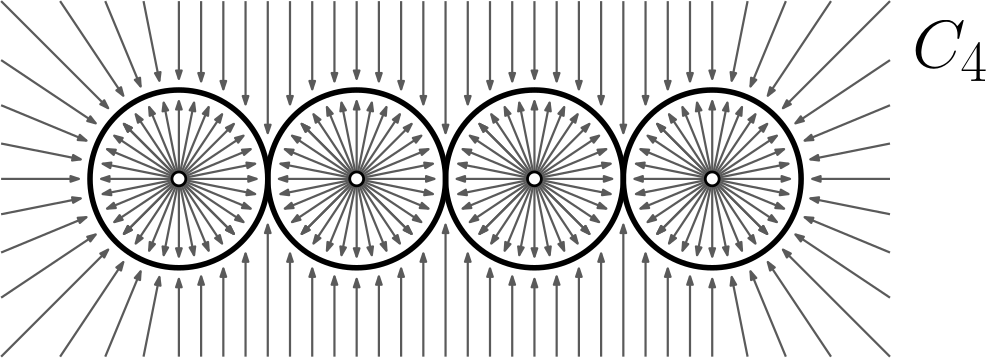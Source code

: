 <?xml version="1.0"?>
<!DOCTYPE ipe SYSTEM "ipe.dtd">
<ipe version="70107" creator="Ipe 7.1.8">
<info created="D:20130414171122" modified="D:20160228123730"/>
<ipestyle name="basic">
<symbol name="arrow/arc(spx)">
<path stroke="sym-stroke" fill="sym-stroke" pen="sym-pen">
0 0 m
-1 0.333 l
-1 -0.333 l
h
</path>
</symbol>
<symbol name="arrow/farc(spx)">
<path stroke="sym-stroke" fill="white" pen="sym-pen">
0 0 m
-1 0.333 l
-1 -0.333 l
h
</path>
</symbol>
<symbol name="mark/circle(sx)" transformations="translations">
<path fill="sym-stroke">
0.6 0 0 0.6 0 0 e
0.4 0 0 0.4 0 0 e
</path>
</symbol>
<symbol name="mark/disk(sx)" transformations="translations">
<path fill="sym-stroke">
0.6 0 0 0.6 0 0 e
</path>
</symbol>
<symbol name="mark/fdisk(sfx)" transformations="translations">
<group>
<path fill="sym-fill">
0.5 0 0 0.5 0 0 e
</path>
<path fill="sym-stroke" fillrule="eofill">
0.6 0 0 0.6 0 0 e
0.4 0 0 0.4 0 0 e
</path>
</group>
</symbol>
<symbol name="mark/box(sx)" transformations="translations">
<path fill="sym-stroke" fillrule="eofill">
-0.6 -0.6 m
0.6 -0.6 l
0.6 0.6 l
-0.6 0.6 l
h
-0.4 -0.4 m
0.4 -0.4 l
0.4 0.4 l
-0.4 0.4 l
h
</path>
</symbol>
<symbol name="mark/square(sx)" transformations="translations">
<path fill="sym-stroke">
-0.6 -0.6 m
0.6 -0.6 l
0.6 0.6 l
-0.6 0.6 l
h
</path>
</symbol>
<symbol name="mark/fsquare(sfx)" transformations="translations">
<group>
<path fill="sym-fill">
-0.5 -0.5 m
0.5 -0.5 l
0.5 0.5 l
-0.5 0.5 l
h
</path>
<path fill="sym-stroke" fillrule="eofill">
-0.6 -0.6 m
0.6 -0.6 l
0.6 0.6 l
-0.6 0.6 l
h
-0.4 -0.4 m
0.4 -0.4 l
0.4 0.4 l
-0.4 0.4 l
h
</path>
</group>
</symbol>
<symbol name="mark/cross(sx)" transformations="translations">
<group>
<path fill="sym-stroke">
-0.43 -0.57 m
0.57 0.43 l
0.43 0.57 l
-0.57 -0.43 l
h
</path>
<path fill="sym-stroke">
-0.43 0.57 m
0.57 -0.43 l
0.43 -0.57 l
-0.57 0.43 l
h
</path>
</group>
</symbol>
<symbol name="arrow/fnormal(spx)">
<path stroke="sym-stroke" fill="white" pen="sym-pen">
0 0 m
-1 0.333 l
-1 -0.333 l
h
</path>
</symbol>
<symbol name="arrow/pointed(spx)">
<path stroke="sym-stroke" fill="sym-stroke" pen="sym-pen">
0 0 m
-1 0.333 l
-0.8 0 l
-1 -0.333 l
h
</path>
</symbol>
<symbol name="arrow/fpointed(spx)">
<path stroke="sym-stroke" fill="white" pen="sym-pen">
0 0 m
-1 0.333 l
-0.8 0 l
-1 -0.333 l
h
</path>
</symbol>
<symbol name="arrow/linear(spx)">
<path stroke="sym-stroke" pen="sym-pen">
-1 0.333 m
0 0 l
-1 -0.333 l
</path>
</symbol>
<symbol name="arrow/fdouble(spx)">
<path stroke="sym-stroke" fill="white" pen="sym-pen">
0 0 m
-1 0.333 l
-1 -0.333 l
h
-1 0 m
-2 0.333 l
-2 -0.333 l
h
</path>
</symbol>
<symbol name="arrow/double(spx)">
<path stroke="sym-stroke" fill="sym-stroke" pen="sym-pen">
0 0 m
-1 0.333 l
-1 -0.333 l
h
-1 0 m
-2 0.333 l
-2 -0.333 l
h
</path>
</symbol>
<pen name="heavier" value="0.8"/>
<pen name="fat" value="1.2"/>
<pen name="ultrafat" value="2"/>
<symbolsize name="large" value="5"/>
<symbolsize name="small" value="2"/>
<symbolsize name="tiny" value="1.1"/>
<arrowsize name="large" value="10"/>
<arrowsize name="small" value="5"/>
<arrowsize name="tiny" value="3"/>
<color name="red" value="1 0 0"/>
<color name="green" value="0 1 0"/>
<color name="blue" value="0 0 1"/>
<color name="yellow" value="1 1 0"/>
<color name="orange" value="1 0.647 0"/>
<color name="gold" value="1 0.843 0"/>
<color name="purple" value="0.627 0.125 0.941"/>
<color name="gray" value="0.745"/>
<color name="brown" value="0.647 0.165 0.165"/>
<color name="navy" value="0 0 0.502"/>
<color name="pink" value="1 0.753 0.796"/>
<color name="seagreen" value="0.18 0.545 0.341"/>
<color name="turquoise" value="0.251 0.878 0.816"/>
<color name="violet" value="0.933 0.51 0.933"/>
<color name="darkblue" value="0 0 0.545"/>
<color name="darkcyan" value="0 0.545 0.545"/>
<color name="darkgray" value="0.663"/>
<color name="darkgreen" value="0 0.392 0"/>
<color name="darkmagenta" value="0.545 0 0.545"/>
<color name="darkorange" value="1 0.549 0"/>
<color name="darkred" value="0.545 0 0"/>
<color name="lightblue" value="0.678 0.847 0.902"/>
<color name="lightcyan" value="0.878 1 1"/>
<color name="lightgray" value="0.827"/>
<color name="lightgreen" value="0.565 0.933 0.565"/>
<color name="lightyellow" value="1 1 0.878"/>
<dashstyle name="dashed" value="[4] 0"/>
<dashstyle name="dotted" value="[1 3] 0"/>
<dashstyle name="dash dotted" value="[4 2 1 2] 0"/>
<dashstyle name="dash dot dotted" value="[4 2 1 2 1 2] 0"/>
<textsize name="large" value="\large"/>
<textsize name="small" value="\small"/>
<textsize name="tiny" value="\tiny"/>
<textsize name="Large" value="\Large"/>
<textsize name="LARGE" value="\LARGE"/>
<textsize name="huge" value="\huge"/>
<textsize name="Huge" value="\Huge"/>
<textsize name="footnote" value="\footnotesize"/>
<textstyle name="center" begin="\begin{center}" end="\end{center}"/>
<textstyle name="itemize" begin="\begin{itemize}" end="\end{itemize}"/>
<textstyle name="item" begin="\begin{itemize}\item{}" end="\end{itemize}"/>
<gridsize name="4 pts" value="4"/>
<gridsize name="8 pts (~3 mm)" value="8"/>
<gridsize name="16 pts (~6 mm)" value="16"/>
<gridsize name="32 pts (~12 mm)" value="32"/>
<gridsize name="10 pts (~3.5 mm)" value="10"/>
<gridsize name="20 pts (~7 mm)" value="20"/>
<gridsize name="14 pts (~5 mm)" value="14"/>
<gridsize name="28 pts (~10 mm)" value="28"/>
<gridsize name="56 pts (~20 mm)" value="56"/>
<anglesize name="90 deg" value="90"/>
<anglesize name="60 deg" value="60"/>
<anglesize name="45 deg" value="45"/>
<anglesize name="30 deg" value="30"/>
<anglesize name="22.5 deg" value="22.5"/>
<tiling name="falling" angle="-60" step="4" width="1"/>
<tiling name="rising" angle="30" step="4" width="1"/>
</ipestyle>
<ipestyle name="prueba">
<symbol name="arrow/arc(spx)">
<path stroke="sym-stroke" fill="sym-stroke" pen="sym-pen">
0 0 m
-1 0.333 l
-1 -0.333 l
h
</path>
</symbol>
<symbol name="arrow/farc(spx)">
<path stroke="sym-stroke" fill="white" pen="sym-pen">
0 0 m
-1 0.333 l
-1 -0.333 l
h
</path>
</symbol>
<symbol name="mark/circle(sx)" transformations="translations">
<path fill="sym-stroke">
0.6 0 0 0.6 0 0 e
0.4 0 0 0.4 0 0 e
</path>
</symbol>
<symbol name="mark/disk(sx)" transformations="translations">
<path fill="sym-stroke">
0.6 0 0 0.6 0 0 e
</path>
</symbol>
<symbol name="mark/fdisk(sfx)" transformations="translations">
<group>
<path fill="sym-fill">
0.5 0 0 0.5 0 0 e
</path>
<path fill="sym-stroke" fillrule="eofill">
0.6 0 0 0.6 0 0 e
0.4 0 0 0.4 0 0 e
</path>
</group>
</symbol>
<symbol name="mark/box(sx)" transformations="translations">
<path fill="sym-stroke" fillrule="eofill">
-0.6 -0.6 m
0.6 -0.6 l
0.6 0.6 l
-0.6 0.6 l
h
-0.4 -0.4 m
0.4 -0.4 l
0.4 0.4 l
-0.4 0.4 l
h
</path>
</symbol>
<symbol name="mark/square(sx)" transformations="translations">
<path fill="sym-stroke">
-0.6 -0.6 m
0.6 -0.6 l
0.6 0.6 l
-0.6 0.6 l
h
</path>
</symbol>
<symbol name="mark/fsquare(sfx)" transformations="translations">
<group>
<path fill="sym-fill">
-0.5 -0.5 m
0.5 -0.5 l
0.5 0.5 l
-0.5 0.5 l
h
</path>
<path fill="sym-stroke" fillrule="eofill">
-0.6 -0.6 m
0.6 -0.6 l
0.6 0.6 l
-0.6 0.6 l
h
-0.4 -0.4 m
0.4 -0.4 l
0.4 0.4 l
-0.4 0.4 l
h
</path>
</group>
</symbol>
<symbol name="mark/cross(sx)" transformations="translations">
<group>
<path fill="sym-stroke">
-0.43 -0.57 m
0.57 0.43 l
0.43 0.57 l
-0.57 -0.43 l
h
</path>
<path fill="sym-stroke">
-0.43 0.57 m
0.57 -0.43 l
0.43 -0.57 l
-0.57 0.43 l
h
</path>
</group>
</symbol>
<symbol name="arrow/fnormal(spx)">
<path stroke="sym-stroke" fill="white" pen="sym-pen">
0 0 m
-1 0.333 l
-1 -0.333 l
h
</path>
</symbol>
<symbol name="arrow/pointed(spx)">
<path stroke="sym-stroke" fill="sym-stroke" pen="sym-pen">
0 0 m
-1 0.333 l
-0.8 0 l
-1 -0.333 l
h
</path>
</symbol>
<symbol name="arrow/fpointed(spx)">
<path stroke="sym-stroke" fill="white" pen="sym-pen">
0 0 m
-1 0.333 l
-0.8 0 l
-1 -0.333 l
h
</path>
</symbol>
<symbol name="arrow/linear(spx)">
<path stroke="sym-stroke" pen="sym-pen">
-1 0.333 m
0 0 l
-1 -0.333 l
</path>
</symbol>
<symbol name="arrow/fdouble(spx)">
<path stroke="sym-stroke" fill="white" pen="sym-pen">
0 0 m
-1 0.333 l
-1 -0.333 l
h
-1 0 m
-2 0.333 l
-2 -0.333 l
h
</path>
</symbol>
<symbol name="arrow/double(spx)">
<path stroke="sym-stroke" fill="sym-stroke" pen="sym-pen">
0 0 m
-1 0.333 l
-1 -0.333 l
h
-1 0 m
-2 0.333 l
-2 -0.333 l
h
</path>
</symbol>
<pen name="heavier" value="0.8"/>
<pen name="fat" value="1.2"/>
<pen name="ultrafat" value="2"/>
<symbolsize name="large" value="5"/>
<symbolsize name="small" value="2"/>
<symbolsize name="tiny" value="1.1"/>
<arrowsize name="large" value="10"/>
<arrowsize name="small" value="5"/>
<arrowsize name="tiny" value="3"/>
<color name="red" value="1 0 0"/>
<color name="green" value="0 1 0"/>
<color name="blue" value="0 0 1"/>
<color name="yellow" value="1 1 0"/>
<color name="orange" value="1 0.647 0"/>
<color name="gold" value="1 0.843 0"/>
<color name="purple" value="0.627 0.125 0.941"/>
<color name="gray" value="0.745"/>
<color name="brown" value="0.647 0.165 0.165"/>
<color name="navy" value="0 0 0.502"/>
<color name="pink" value="1 0.753 0.796"/>
<color name="seagreen" value="0.18 0.545 0.341"/>
<color name="turquoise" value="0.251 0.878 0.816"/>
<color name="violet" value="0.933 0.51 0.933"/>
<color name="darkblue" value="0 0 0.545"/>
<color name="darkcyan" value="0 0.545 0.545"/>
<color name="darkgray" value="0.663"/>
<color name="darkgreen" value="0 0.392 0"/>
<color name="darkmagenta" value="0.545 0 0.545"/>
<color name="darkorange" value="1 0.549 0"/>
<color name="darkred" value="0.545 0 0"/>
<color name="lightblue" value="0.678 0.847 0.902"/>
<color name="lightcyan" value="0.878 1 1"/>
<color name="lightgray" value="0.827"/>
<color name="lightgreen" value="0.565 0.933 0.565"/>
<color name="lightyellow" value="1 1 0.878"/>
<color name="gray7" value="0.87"/>
<color name="azul" value="0.237 0.659 0.659"/>
<color name="amarillo" value="0.957 0.969 0.714"/>
<dashstyle name="dashed" value="[4] 0"/>
<dashstyle name="dotted" value="[1 3] 0"/>
<dashstyle name="dash dotted" value="[4 2 1 2] 0"/>
<dashstyle name="dash dot dotted" value="[4 2 1 2 1 2] 0"/>
<dashstyle name="medium dashed" value="[8] 0"/>
<dashstyle name="large dashed" value="[12] 0"/>
<dashstyle name="large dotted" value="[2 4] 0"/>
<dashstyle name="Large dashed" value="[16] 0"/>
<textsize name="large" value="\large"/>
<textsize name="small" value="\small"/>
<textsize name="tiny" value="\tiny"/>
<textsize name="Large" value="\Large"/>
<textsize name="LARGE" value="\LARGE"/>
<textsize name="huge" value="\huge"/>
<textsize name="Huge" value="\Huge"/>
<textsize name="footnote" value="\footnotesize"/>
<textstyle name="center" begin="\begin{center}" end="\end{center}"/>
<textstyle name="itemize" begin="\begin{itemize}" end="\end{itemize}"/>
<textstyle name="item" begin="\begin{itemize}\item{}" end="\end{itemize}"/>
<gridsize name="4 pts" value="4"/>
<gridsize name="8 pts (~3 mm)" value="8"/>
<gridsize name="16 pts (~6 mm)" value="16"/>
<gridsize name="32 pts (~12 mm)" value="32"/>
<gridsize name="10 pts (~3.5 mm)" value="10"/>
<gridsize name="20 pts (~7 mm)" value="20"/>
<gridsize name="14 pts (~5 mm)" value="14"/>
<gridsize name="28 pts (~10 mm)" value="28"/>
<gridsize name="56 pts (~20 mm)" value="56"/>
<anglesize name="90 deg" value="90"/>
<anglesize name="60 deg" value="60"/>
<anglesize name="45 deg" value="45"/>
<anglesize name="30 deg" value="30"/>
<anglesize name="22.5 deg" value="22.5"/>
<opacity name="10%" value="0.1"/>
<opacity name="20%" value="0.2"/>
<opacity name="30%" value="0.3"/>
<opacity name="40%" value="0.4"/>
<opacity name="50%" value="0.5"/>
<opacity name="60%" value="0.6"/>
<opacity name="70%" value="0.7"/>
<opacity name="80%" value="0.8"/>
<opacity name="90%" value="0.9"/>
<tiling name="falling" angle="-60" step="4" width="1"/>
<tiling name="rising" angle="30" step="4" width="1"/>
</ipestyle>
<page>
<layer name="alpha"/>
<view layers="alpha" active="alpha"/>
<path layer="alpha" stroke="black" pen="ultrafat">
32 0 0 32 96 448 e
</path>
<path stroke="black" pen="ultrafat">
32 0 0 32 160 448 e
</path>
<path stroke="black" pen="ultrafat">
32 0 0 32 224 448 e
</path>
<path stroke="black" pen="ultrafat">
32 0 0 32 288 448 e
</path>
<path matrix="1 0 0 1 192 0" stroke="0.353" pen="heavier" arrow="normal/tiny">
96 448 m
96 476 l
</path>
<path stroke="0.353" pen="heavier" arrow="normal/tiny">
288 448 m
307.799 467.799 l
</path>
<path matrix="1 0 0 1 192 0" stroke="0.353" pen="heavier" arrow="normal/tiny">
96 448 m
124 448 l
</path>
<path stroke="0.353" pen="heavier" arrow="normal/tiny">
288 448 m
307.799 428.201 l
</path>
<path matrix="1 0 0 1 192 0" stroke="0.353" pen="heavier" arrow="normal/tiny">
96 448 m
96 420 l
</path>
<path stroke="0.353" pen="heavier" arrow="normal/tiny">
288 448 m
268.201 428.201 l
</path>
<path matrix="1 0 0 1 192 0" stroke="0.353" pen="heavier" arrow="normal/tiny">
96 448 m
68 448 l
</path>
<path stroke="0.353" pen="heavier" arrow="normal/tiny">
288 448 m
268.201 467.799 l
</path>
<path stroke="0.353" pen="heavier" arrow="normal/tiny">
256 512 m
256 464.492 l
</path>
<path stroke="0.353" pen="heavier" arrow="normal/tiny">
288 512 m
288 484 l
</path>
<path stroke="0.353" pen="heavier" arrow="normal/tiny">
352 448 m
324 448 l
</path>
<path stroke="0.353" pen="heavier" arrow="normal/tiny">
32 448 m
60 448 l
</path>
<path stroke="0.353" pen="heavier" arrow="normal/tiny">
352 512 m
313.456 473.456 l
</path>
<path stroke="0.353" pen="heavier" arrow="normal/tiny">
264 512 m
264 474.833 l
</path>
<path stroke="0.353" pen="heavier" arrow="normal/tiny">
272 512 m
272 480.249 l
</path>
<path stroke="0.353" pen="heavier" arrow="normal/tiny">
280 512 m
280 483.1 l
</path>
<path matrix="1 0 0 1 -64 0" stroke="0.353" pen="heavier" arrow="normal/tiny">
256 512 m
256 464.492 l
</path>
<path matrix="1 0 0 1 -64 0" stroke="0.353" pen="heavier" arrow="normal/tiny">
288 512 m
288 484 l
</path>
<path matrix="1 0 0 1 -64 0" stroke="0.353" pen="heavier" arrow="normal/tiny">
264 512 m
264 474.833 l
</path>
<path matrix="1 0 0 1 -64 0" stroke="0.353" pen="heavier" arrow="normal/tiny">
272 512 m
272 480.249 l
</path>
<path matrix="1 0 0 1 -64 0" stroke="0.353" pen="heavier" arrow="normal/tiny">
280 512 m
280 483.1 l
</path>
<path matrix="1 0 0 1 -128 0" stroke="0.353" pen="heavier" arrow="normal/tiny">
256 512 m
256 464.492 l
</path>
<path matrix="1 0 0 1 -128 0" stroke="0.353" pen="heavier" arrow="normal/tiny">
288 512 m
288 484 l
</path>
<path matrix="1 0 0 1 -128 0" stroke="0.353" pen="heavier" arrow="normal/tiny">
264 512 m
264 474.833 l
</path>
<path matrix="1 0 0 1 -128 0" stroke="0.353" pen="heavier" arrow="normal/tiny">
272 512 m
272 480.249 l
</path>
<path matrix="1 0 0 1 -128 0" stroke="0.353" pen="heavier" arrow="normal/tiny">
280 512 m
280 483.1 l
</path>
<path matrix="-1 0 0 1 384 0" stroke="0.353" pen="heavier" arrow="normal/tiny">
288 512 m
288 484 l
</path>
<path matrix="-1 0 0 1 384 0" stroke="0.353" pen="heavier" arrow="normal/tiny">
264 512 m
264 474.833 l
</path>
<path matrix="-1 0 0 1 384 0" stroke="0.353" pen="heavier" arrow="normal/tiny">
272 512 m
272 480.249 l
</path>
<path matrix="-1 0 0 1 384 0" stroke="0.353" pen="heavier" arrow="normal/tiny">
280 512 m
280 483.1 l
</path>
<path matrix="-1 0 0 1 448 0" stroke="0.353" pen="heavier" arrow="normal/tiny">
264 512 m
264 474.833 l
</path>
<path matrix="-1 0 0 1 448 0" stroke="0.353" pen="heavier" arrow="normal/tiny">
272 512 m
272 480.249 l
</path>
<path matrix="-1 0 0 1 448 0" stroke="0.353" pen="heavier" arrow="normal/tiny">
280 512 m
280 483.1 l
</path>
<path matrix="-1 0 0 1 512 0" stroke="0.353" pen="heavier" arrow="normal/tiny">
264 512 m
264 474.833 l
</path>
<path matrix="-1 0 0 1 512 0" stroke="0.353" pen="heavier" arrow="normal/tiny">
272 512 m
272 480.249 l
</path>
<path matrix="-1 0 0 1 512 0" stroke="0.353" pen="heavier" arrow="normal/tiny">
280 512 m
280 483.1 l
</path>
<path matrix="1 0 0 -1 0 896" stroke="0.353" pen="heavier" arrow="normal/tiny">
256 512 m
256 464.492 l
</path>
<path matrix="1 0 0 -1 0 896" stroke="0.353" pen="heavier" arrow="normal/tiny">
288 512 m
288 484 l
</path>
<path matrix="1 0 0 -1 0 896" stroke="0.353" pen="heavier" arrow="normal/tiny">
264 512 m
264 474.833 l
</path>
<path matrix="1 0 0 -1 0 896" stroke="0.353" pen="heavier" arrow="normal/tiny">
272 512 m
272 480.249 l
</path>
<path matrix="1 0 0 -1 0 896" stroke="0.353" pen="heavier" arrow="normal/tiny">
280 512 m
280 483.1 l
</path>
<path matrix="1 0 0 -1 -64 896" stroke="0.353" pen="heavier" arrow="normal/tiny">
256 512 m
256 464.492 l
</path>
<path matrix="1 0 0 -1 -64 896" stroke="0.353" pen="heavier" arrow="normal/tiny">
288 512 m
288 484 l
</path>
<path matrix="1 0 0 -1 -64 896" stroke="0.353" pen="heavier" arrow="normal/tiny">
264 512 m
264 474.833 l
</path>
<path matrix="1 0 0 -1 -64 896" stroke="0.353" pen="heavier" arrow="normal/tiny">
272 512 m
272 480.249 l
</path>
<path matrix="1 0 0 -1 -64 896" stroke="0.353" pen="heavier" arrow="normal/tiny">
280 512 m
280 483.1 l
</path>
<path matrix="1 0 0 -1 -128 896" stroke="0.353" pen="heavier" arrow="normal/tiny">
256 512 m
256 464.492 l
</path>
<path matrix="1 0 0 -1 -128 896" stroke="0.353" pen="heavier" arrow="normal/tiny">
288 512 m
288 484 l
</path>
<path matrix="1 0 0 -1 -128 896" stroke="0.353" pen="heavier" arrow="normal/tiny">
264 512 m
264 474.833 l
</path>
<path matrix="1 0 0 -1 -128 896" stroke="0.353" pen="heavier" arrow="normal/tiny">
272 512 m
272 480.249 l
</path>
<path matrix="1 0 0 -1 -128 896" stroke="0.353" pen="heavier" arrow="normal/tiny">
280 512 m
280 483.1 l
</path>
<path matrix="-1 0 0 -1 384 896" stroke="0.353" pen="heavier" arrow="normal/tiny">
288 512 m
288 484 l
</path>
<path matrix="-1 0 0 -1 384 896" stroke="0.353" pen="heavier" arrow="normal/tiny">
264 512 m
264 474.833 l
</path>
<path matrix="-1 0 0 -1 384 896" stroke="0.353" pen="heavier" arrow="normal/tiny">
272 512 m
272 480.249 l
</path>
<path matrix="-1 0 0 -1 384 896" stroke="0.353" pen="heavier" arrow="normal/tiny">
280 512 m
280 483.1 l
</path>
<path matrix="-1 0 0 -1 448 896" stroke="0.353" pen="heavier" arrow="normal/tiny">
264 512 m
264 474.833 l
</path>
<path matrix="-1 0 0 -1 448 896" stroke="0.353" pen="heavier" arrow="normal/tiny">
272 512 m
272 480.249 l
</path>
<path matrix="-1 0 0 -1 448 896" stroke="0.353" pen="heavier" arrow="normal/tiny">
280 512 m
280 483.1 l
</path>
<path matrix="-1 0 0 -1 512 896" stroke="0.353" pen="heavier" arrow="normal/tiny">
264 512 m
264 474.833 l
</path>
<path matrix="-1 0 0 -1 512 896" stroke="0.353" pen="heavier" arrow="normal/tiny">
272 512 m
272 480.249 l
</path>
<path matrix="-1 0 0 -1 512 896" stroke="0.353" pen="heavier" arrow="normal/tiny">
280 512 m
280 483.1 l
</path>
<path stroke="0.353" pen="heavier" arrow="normal/tiny">
288 448 m
293.463 475.462 l
</path>
<path stroke="0.353" pen="heavier" arrow="normal/tiny">
288 448 m
298.715 473.869 l
</path>
<path stroke="0.353" pen="heavier" arrow="normal/tiny">
288 448 m
303.556 471.281 l
</path>
<path stroke="0.353" pen="heavier" arrow="normal/tiny">
288 448 m
311.281 463.556 l
</path>
<path stroke="0.353" pen="heavier" arrow="normal/tiny">
288 448 m
313.869 458.715 l
</path>
<path stroke="0.353" pen="heavier" arrow="normal/tiny">
288 448 m
315.462 453.463 l
</path>
<path stroke="0.353" pen="heavier" arrow="normal/tiny">
300.73 512 m
295.023 483.308 l
</path>
<path stroke="0.353" pen="heavier" arrow="normal/tiny">
314.51 512 m
301.777 481.26 l
</path>
<path stroke="0.353" pen="heavier" arrow="normal/tiny">
330.763 512 m
308.001 477.933 l
</path>
<path stroke="0.353" pen="heavier" arrow="normal/tiny">
352 490.763 m
317.933 468.001 l
</path>
<path stroke="0.353" pen="heavier" arrow="normal/tiny">
352 474.51 m
321.26 461.777 l
</path>
<path stroke="0.353" pen="heavier" arrow="normal/tiny">
352 460.73 m
323.308 455.023 l
</path>
<path matrix="0 -1 1 0 -160 736" stroke="0.353" pen="heavier" arrow="normal/tiny">
352 512 m
313.456 473.456 l
</path>
<path matrix="0 -1 1 0 -160 736" stroke="0.353" pen="heavier" arrow="normal/tiny">
300.73 512 m
295.023 483.308 l
</path>
<path matrix="0 -1 1 0 -160 736" stroke="0.353" pen="heavier" arrow="normal/tiny">
314.51 512 m
301.777 481.26 l
</path>
<path matrix="0 -1 1 0 -160 736" stroke="0.353" pen="heavier" arrow="normal/tiny">
330.763 512 m
308.001 477.933 l
</path>
<path matrix="0 -1 1 0 -160 736" stroke="0.353" pen="heavier" arrow="normal/tiny">
352 490.763 m
317.933 468.001 l
</path>
<path matrix="0 -1 1 0 -160 736" stroke="0.353" pen="heavier" arrow="normal/tiny">
352 474.51 m
321.26 461.777 l
</path>
<path matrix="0 -1 1 0 -160 736" stroke="0.353" pen="heavier" arrow="normal/tiny">
352 460.73 m
323.308 455.023 l
</path>
<path matrix="-1 0 0 -1 384 896" stroke="0.353" pen="heavier" arrow="normal/tiny">
352 512 m
313.456 473.456 l
</path>
<path matrix="-1 0 0 -1 384 896" stroke="0.353" pen="heavier" arrow="normal/tiny">
300.73 512 m
295.023 483.308 l
</path>
<path matrix="-1 0 0 -1 384 896" stroke="0.353" pen="heavier" arrow="normal/tiny">
314.51 512 m
301.777 481.26 l
</path>
<path matrix="-1 0 0 -1 384 896" stroke="0.353" pen="heavier" arrow="normal/tiny">
330.763 512 m
308.001 477.933 l
</path>
<path matrix="-1 0 0 -1 384 896" stroke="0.353" pen="heavier" arrow="normal/tiny">
352 490.763 m
317.933 468.001 l
</path>
<path matrix="-1 0 0 -1 384 896" stroke="0.353" pen="heavier" arrow="normal/tiny">
352 474.51 m
321.26 461.777 l
</path>
<path matrix="-1 0 0 -1 384 896" stroke="0.353" pen="heavier" arrow="normal/tiny">
352 460.73 m
323.308 455.023 l
</path>
<path matrix="0 1 -1 0 544 160" stroke="0.353" pen="heavier" arrow="normal/tiny">
352 512 m
313.456 473.456 l
</path>
<path matrix="0 1 -1 0 544 160" stroke="0.353" pen="heavier" arrow="normal/tiny">
300.73 512 m
295.023 483.308 l
</path>
<path matrix="0 1 -1 0 544 160" stroke="0.353" pen="heavier" arrow="normal/tiny">
314.51 512 m
301.777 481.26 l
</path>
<path matrix="0 1 -1 0 544 160" stroke="0.353" pen="heavier" arrow="normal/tiny">
330.763 512 m
308.001 477.933 l
</path>
<path matrix="0 1 -1 0 544 160" stroke="0.353" pen="heavier" arrow="normal/tiny">
352 490.763 m
317.933 468.001 l
</path>
<path matrix="0 1 -1 0 544 160" stroke="0.353" pen="heavier" arrow="normal/tiny">
352 474.51 m
321.26 461.777 l
</path>
<path matrix="0 1 -1 0 544 160" stroke="0.353" pen="heavier" arrow="normal/tiny">
352 460.73 m
323.308 455.023 l
</path>
<path matrix="0 1 -1 0 736 160" stroke="0.353" pen="heavier" arrow="normal/tiny">
288 448 m
307.799 467.799 l
</path>
<path matrix="0 1 -1 0 736 160" stroke="0.353" pen="heavier" arrow="normal/tiny">
288 448 m
293.463 475.462 l
</path>
<path matrix="0 1 -1 0 736 160" stroke="0.353" pen="heavier" arrow="normal/tiny">
288 448 m
298.715 473.869 l
</path>
<path matrix="0 1 -1 0 736 160" stroke="0.353" pen="heavier" arrow="normal/tiny">
288 448 m
303.556 471.281 l
</path>
<path matrix="0 1 -1 0 736 160" stroke="0.353" pen="heavier" arrow="normal/tiny">
288 448 m
311.281 463.556 l
</path>
<path matrix="0 1 -1 0 736 160" stroke="0.353" pen="heavier" arrow="normal/tiny">
288 448 m
313.869 458.715 l
</path>
<path matrix="0 1 -1 0 736 160" stroke="0.353" pen="heavier" arrow="normal/tiny">
288 448 m
315.462 453.463 l
</path>
<path matrix="-1 0 0 -1 576 896" stroke="0.353" pen="heavier" arrow="normal/tiny">
288 448 m
307.799 467.799 l
</path>
<path matrix="-1 0 0 -1 576 896" stroke="0.353" pen="heavier" arrow="normal/tiny">
288 448 m
293.463 475.462 l
</path>
<path matrix="-1 0 0 -1 576 896" stroke="0.353" pen="heavier" arrow="normal/tiny">
288 448 m
298.715 473.869 l
</path>
<path matrix="-1 0 0 -1 576 896" stroke="0.353" pen="heavier" arrow="normal/tiny">
288 448 m
303.556 471.281 l
</path>
<path matrix="-1 0 0 -1 576 896" stroke="0.353" pen="heavier" arrow="normal/tiny">
288 448 m
311.281 463.556 l
</path>
<path matrix="-1 0 0 -1 576 896" stroke="0.353" pen="heavier" arrow="normal/tiny">
288 448 m
313.869 458.715 l
</path>
<path matrix="-1 0 0 -1 576 896" stroke="0.353" pen="heavier" arrow="normal/tiny">
288 448 m
315.462 453.463 l
</path>
<path matrix="0 -1 1 0 -160 736" stroke="0.353" pen="heavier" arrow="normal/tiny">
288 448 m
307.799 467.799 l
</path>
<path matrix="0 -1 1 0 -160 736" stroke="0.353" pen="heavier" arrow="normal/tiny">
288 448 m
293.463 475.462 l
</path>
<path matrix="0 -1 1 0 -160 736" stroke="0.353" pen="heavier" arrow="normal/tiny">
288 448 m
298.715 473.869 l
</path>
<path matrix="0 -1 1 0 -160 736" stroke="0.353" pen="heavier" arrow="normal/tiny">
288 448 m
303.556 471.281 l
</path>
<path matrix="0 -1 1 0 -160 736" stroke="0.353" pen="heavier" arrow="normal/tiny">
288 448 m
311.281 463.556 l
</path>
<path matrix="0 -1 1 0 -160 736" stroke="0.353" pen="heavier" arrow="normal/tiny">
288 448 m
313.869 458.715 l
</path>
<path matrix="0 -1 1 0 -160 736" stroke="0.353" pen="heavier" arrow="normal/tiny">
288 448 m
315.462 453.463 l
</path>
<path matrix="1 0 0 1 128 0" stroke="0.353" pen="heavier" arrow="normal/tiny">
96 448 m
96 476 l
</path>
<path matrix="1 0 0 1 -64 0" stroke="0.353" pen="heavier" arrow="normal/tiny">
288 448 m
307.799 467.799 l
</path>
<path matrix="1 0 0 1 128 0" stroke="0.353" pen="heavier" arrow="normal/tiny">
96 448 m
124 448 l
</path>
<path matrix="1 0 0 1 -64 0" stroke="0.353" pen="heavier" arrow="normal/tiny">
288 448 m
307.799 428.201 l
</path>
<path matrix="1 0 0 1 128 0" stroke="0.353" pen="heavier" arrow="normal/tiny">
96 448 m
96 420 l
</path>
<path matrix="1 0 0 1 -64 0" stroke="0.353" pen="heavier" arrow="normal/tiny">
288 448 m
268.201 428.201 l
</path>
<path matrix="1 0 0 1 128 0" stroke="0.353" pen="heavier" arrow="normal/tiny">
96 448 m
68 448 l
</path>
<path matrix="1 0 0 1 -64 0" stroke="0.353" pen="heavier" arrow="normal/tiny">
288 448 m
268.201 467.799 l
</path>
<path matrix="1 0 0 1 -64 0" stroke="0.353" pen="heavier" arrow="normal/tiny">
288 448 m
293.463 475.462 l
</path>
<path matrix="1 0 0 1 -64 0" stroke="0.353" pen="heavier" arrow="normal/tiny">
288 448 m
298.715 473.869 l
</path>
<path matrix="1 0 0 1 -64 0" stroke="0.353" pen="heavier" arrow="normal/tiny">
288 448 m
303.556 471.281 l
</path>
<path matrix="1 0 0 1 -64 0" stroke="0.353" pen="heavier" arrow="normal/tiny">
288 448 m
311.281 463.556 l
</path>
<path matrix="1 0 0 1 -64 0" stroke="0.353" pen="heavier" arrow="normal/tiny">
288 448 m
313.869 458.715 l
</path>
<path matrix="1 0 0 1 -64 0" stroke="0.353" pen="heavier" arrow="normal/tiny">
288 448 m
315.462 453.463 l
</path>
<path matrix="0 1 -1 0 672 160" stroke="0.353" pen="heavier" arrow="normal/tiny">
288 448 m
307.799 467.799 l
</path>
<path matrix="0 1 -1 0 672 160" stroke="0.353" pen="heavier" arrow="normal/tiny">
288 448 m
293.463 475.462 l
</path>
<path matrix="0 1 -1 0 672 160" stroke="0.353" pen="heavier" arrow="normal/tiny">
288 448 m
298.715 473.869 l
</path>
<path matrix="0 1 -1 0 672 160" stroke="0.353" pen="heavier" arrow="normal/tiny">
288 448 m
303.556 471.281 l
</path>
<path matrix="0 1 -1 0 672 160" stroke="0.353" pen="heavier" arrow="normal/tiny">
288 448 m
311.281 463.556 l
</path>
<path matrix="0 1 -1 0 672 160" stroke="0.353" pen="heavier" arrow="normal/tiny">
288 448 m
313.869 458.715 l
</path>
<path matrix="0 1 -1 0 672 160" stroke="0.353" pen="heavier" arrow="normal/tiny">
288 448 m
315.462 453.463 l
</path>
<path matrix="-1 0 0 -1 512 896" stroke="0.353" pen="heavier" arrow="normal/tiny">
288 448 m
307.799 467.799 l
</path>
<path matrix="-1 0 0 -1 512 896" stroke="0.353" pen="heavier" arrow="normal/tiny">
288 448 m
293.463 475.462 l
</path>
<path matrix="-1 0 0 -1 512 896" stroke="0.353" pen="heavier" arrow="normal/tiny">
288 448 m
298.715 473.869 l
</path>
<path matrix="-1 0 0 -1 512 896" stroke="0.353" pen="heavier" arrow="normal/tiny">
288 448 m
303.556 471.281 l
</path>
<path matrix="-1 0 0 -1 512 896" stroke="0.353" pen="heavier" arrow="normal/tiny">
288 448 m
311.281 463.556 l
</path>
<path matrix="-1 0 0 -1 512 896" stroke="0.353" pen="heavier" arrow="normal/tiny">
288 448 m
313.869 458.715 l
</path>
<path matrix="-1 0 0 -1 512 896" stroke="0.353" pen="heavier" arrow="normal/tiny">
288 448 m
315.462 453.463 l
</path>
<path matrix="0 -1 1 0 -224 736" stroke="0.353" pen="heavier" arrow="normal/tiny">
288 448 m
307.799 467.799 l
</path>
<path matrix="0 -1 1 0 -224 736" stroke="0.353" pen="heavier" arrow="normal/tiny">
288 448 m
293.463 475.462 l
</path>
<path matrix="0 -1 1 0 -224 736" stroke="0.353" pen="heavier" arrow="normal/tiny">
288 448 m
298.715 473.869 l
</path>
<path matrix="0 -1 1 0 -224 736" stroke="0.353" pen="heavier" arrow="normal/tiny">
288 448 m
303.556 471.281 l
</path>
<path matrix="0 -1 1 0 -224 736" stroke="0.353" pen="heavier" arrow="normal/tiny">
288 448 m
311.281 463.556 l
</path>
<path matrix="0 -1 1 0 -224 736" stroke="0.353" pen="heavier" arrow="normal/tiny">
288 448 m
313.869 458.715 l
</path>
<path matrix="0 -1 1 0 -224 736" stroke="0.353" pen="heavier" arrow="normal/tiny">
288 448 m
315.462 453.463 l
</path>
<path matrix="1 0 0 1 64 0" stroke="0.353" pen="heavier" arrow="normal/tiny">
96 448 m
96 476 l
</path>
<path matrix="1 0 0 1 -128 0" stroke="0.353" pen="heavier" arrow="normal/tiny">
288 448 m
307.799 467.799 l
</path>
<path matrix="1 0 0 1 64 0" stroke="0.353" pen="heavier" arrow="normal/tiny">
96 448 m
124 448 l
</path>
<path matrix="1 0 0 1 -128 0" stroke="0.353" pen="heavier" arrow="normal/tiny">
288 448 m
307.799 428.201 l
</path>
<path matrix="1 0 0 1 64 0" stroke="0.353" pen="heavier" arrow="normal/tiny">
96 448 m
96 420 l
</path>
<path matrix="1 0 0 1 -128 0" stroke="0.353" pen="heavier" arrow="normal/tiny">
288 448 m
268.201 428.201 l
</path>
<path matrix="1 0 0 1 64 0" stroke="0.353" pen="heavier" arrow="normal/tiny">
96 448 m
68 448 l
</path>
<path matrix="1 0 0 1 -128 0" stroke="0.353" pen="heavier" arrow="normal/tiny">
288 448 m
268.201 467.799 l
</path>
<path matrix="1 0 0 1 -128 0" stroke="0.353" pen="heavier" arrow="normal/tiny">
288 448 m
293.463 475.462 l
</path>
<path matrix="1 0 0 1 -128 0" stroke="0.353" pen="heavier" arrow="normal/tiny">
288 448 m
298.715 473.869 l
</path>
<path matrix="1 0 0 1 -128 0" stroke="0.353" pen="heavier" arrow="normal/tiny">
288 448 m
303.556 471.281 l
</path>
<path matrix="1 0 0 1 -128 0" stroke="0.353" pen="heavier" arrow="normal/tiny">
288 448 m
311.281 463.556 l
</path>
<path matrix="1 0 0 1 -128 0" stroke="0.353" pen="heavier" arrow="normal/tiny">
288 448 m
313.869 458.715 l
</path>
<path matrix="1 0 0 1 -128 0" stroke="0.353" pen="heavier" arrow="normal/tiny">
288 448 m
315.462 453.463 l
</path>
<path matrix="0 1 -1 0 608 160" stroke="0.353" pen="heavier" arrow="normal/tiny">
288 448 m
307.799 467.799 l
</path>
<path matrix="0 1 -1 0 608 160" stroke="0.353" pen="heavier" arrow="normal/tiny">
288 448 m
293.463 475.462 l
</path>
<path matrix="0 1 -1 0 608 160" stroke="0.353" pen="heavier" arrow="normal/tiny">
288 448 m
298.715 473.869 l
</path>
<path matrix="0 1 -1 0 608 160" stroke="0.353" pen="heavier" arrow="normal/tiny">
288 448 m
303.556 471.281 l
</path>
<path matrix="0 1 -1 0 608 160" stroke="0.353" pen="heavier" arrow="normal/tiny">
288 448 m
311.281 463.556 l
</path>
<path matrix="0 1 -1 0 608 160" stroke="0.353" pen="heavier" arrow="normal/tiny">
288 448 m
313.869 458.715 l
</path>
<path matrix="0 1 -1 0 608 160" stroke="0.353" pen="heavier" arrow="normal/tiny">
288 448 m
315.462 453.463 l
</path>
<path matrix="-1 0 0 -1 448 896" stroke="0.353" pen="heavier" arrow="normal/tiny">
288 448 m
307.799 467.799 l
</path>
<path matrix="-1 0 0 -1 448 896" stroke="0.353" pen="heavier" arrow="normal/tiny">
288 448 m
293.463 475.462 l
</path>
<path matrix="-1 0 0 -1 448 896" stroke="0.353" pen="heavier" arrow="normal/tiny">
288 448 m
298.715 473.869 l
</path>
<path matrix="-1 0 0 -1 448 896" stroke="0.353" pen="heavier" arrow="normal/tiny">
288 448 m
303.556 471.281 l
</path>
<path matrix="-1 0 0 -1 448 896" stroke="0.353" pen="heavier" arrow="normal/tiny">
288 448 m
311.281 463.556 l
</path>
<path matrix="-1 0 0 -1 448 896" stroke="0.353" pen="heavier" arrow="normal/tiny">
288 448 m
313.869 458.715 l
</path>
<path matrix="-1 0 0 -1 448 896" stroke="0.353" pen="heavier" arrow="normal/tiny">
288 448 m
315.462 453.463 l
</path>
<path matrix="0 -1 1 0 -288 736" stroke="0.353" pen="heavier" arrow="normal/tiny">
288 448 m
307.799 467.799 l
</path>
<path matrix="0 -1 1 0 -288 736" stroke="0.353" pen="heavier" arrow="normal/tiny">
288 448 m
293.463 475.462 l
</path>
<path matrix="0 -1 1 0 -288 736" stroke="0.353" pen="heavier" arrow="normal/tiny">
288 448 m
298.715 473.869 l
</path>
<path matrix="0 -1 1 0 -288 736" stroke="0.353" pen="heavier" arrow="normal/tiny">
288 448 m
303.556 471.281 l
</path>
<path matrix="0 -1 1 0 -288 736" stroke="0.353" pen="heavier" arrow="normal/tiny">
288 448 m
311.281 463.556 l
</path>
<path matrix="0 -1 1 0 -288 736" stroke="0.353" pen="heavier" arrow="normal/tiny">
288 448 m
313.869 458.715 l
</path>
<path matrix="0 -1 1 0 -288 736" stroke="0.353" pen="heavier" arrow="normal/tiny">
288 448 m
315.462 453.463 l
</path>
<path stroke="0.353" pen="heavier" arrow="normal/tiny">
96 448 m
96 476 l
</path>
<path matrix="1 0 0 1 -192 0" stroke="0.353" pen="heavier" arrow="normal/tiny">
288 448 m
307.799 467.799 l
</path>
<path stroke="0.353" pen="heavier" arrow="normal/tiny">
96 448 m
124 448 l
</path>
<path matrix="1 0 0 1 -192 0" stroke="0.353" pen="heavier" arrow="normal/tiny">
288 448 m
307.799 428.201 l
</path>
<path stroke="0.353" pen="heavier" arrow="normal/tiny">
96 448 m
96 420 l
</path>
<path matrix="1 0 0 1 -192 0" stroke="0.353" pen="heavier" arrow="normal/tiny">
288 448 m
268.201 428.201 l
</path>
<path stroke="0.353" pen="heavier" arrow="normal/tiny">
96 448 m
68 448 l
</path>
<path matrix="1 0 0 1 -192 0" stroke="0.353" pen="heavier" arrow="normal/tiny">
288 448 m
268.201 467.799 l
</path>
<path matrix="1 0 0 1 -192 0" stroke="0.353" pen="heavier" arrow="normal/tiny">
288 448 m
293.463 475.462 l
</path>
<path matrix="1 0 0 1 -192 0" stroke="0.353" pen="heavier" arrow="normal/tiny">
288 448 m
298.715 473.869 l
</path>
<path matrix="1 0 0 1 -192 0" stroke="0.353" pen="heavier" arrow="normal/tiny">
288 448 m
303.556 471.281 l
</path>
<path matrix="1 0 0 1 -192 0" stroke="0.353" pen="heavier" arrow="normal/tiny">
288 448 m
311.281 463.556 l
</path>
<path matrix="1 0 0 1 -192 0" stroke="0.353" pen="heavier" arrow="normal/tiny">
288 448 m
313.869 458.715 l
</path>
<path matrix="1 0 0 1 -192 0" stroke="0.353" pen="heavier" arrow="normal/tiny">
288 448 m
315.462 453.463 l
</path>
<path matrix="0 1 -1 0 544 160" stroke="0.353" pen="heavier" arrow="normal/tiny">
288 448 m
307.799 467.799 l
</path>
<path matrix="0 1 -1 0 544 160" stroke="0.353" pen="heavier" arrow="normal/tiny">
288 448 m
293.463 475.462 l
</path>
<path matrix="0 1 -1 0 544 160" stroke="0.353" pen="heavier" arrow="normal/tiny">
288 448 m
298.715 473.869 l
</path>
<path matrix="0 1 -1 0 544 160" stroke="0.353" pen="heavier" arrow="normal/tiny">
288 448 m
303.556 471.281 l
</path>
<path matrix="0 1 -1 0 544 160" stroke="0.353" pen="heavier" arrow="normal/tiny">
288 448 m
311.281 463.556 l
</path>
<path matrix="0 1 -1 0 544 160" stroke="0.353" pen="heavier" arrow="normal/tiny">
288 448 m
313.869 458.715 l
</path>
<path matrix="0 1 -1 0 544 160" stroke="0.353" pen="heavier" arrow="normal/tiny">
288 448 m
315.462 453.463 l
</path>
<path matrix="-1 0 0 -1 384 896" stroke="0.353" pen="heavier" arrow="normal/tiny">
288 448 m
307.799 467.799 l
</path>
<path matrix="-1 0 0 -1 384 896" stroke="0.353" pen="heavier" arrow="normal/tiny">
288 448 m
293.463 475.462 l
</path>
<path matrix="-1 0 0 -1 384 896" stroke="0.353" pen="heavier" arrow="normal/tiny">
288 448 m
298.715 473.869 l
</path>
<path matrix="-1 0 0 -1 384 896" stroke="0.353" pen="heavier" arrow="normal/tiny">
288 448 m
303.556 471.281 l
</path>
<path matrix="-1 0 0 -1 384 896" stroke="0.353" pen="heavier" arrow="normal/tiny">
288 448 m
311.281 463.556 l
</path>
<path matrix="-1 0 0 -1 384 896" stroke="0.353" pen="heavier" arrow="normal/tiny">
288 448 m
313.869 458.715 l
</path>
<path matrix="-1 0 0 -1 384 896" stroke="0.353" pen="heavier" arrow="normal/tiny">
288 448 m
315.462 453.463 l
</path>
<path matrix="0 -1 1 0 -352 736" stroke="0.353" pen="heavier" arrow="normal/tiny">
288 448 m
307.799 467.799 l
</path>
<path matrix="0 -1 1 0 -352 736" stroke="0.353" pen="heavier" arrow="normal/tiny">
288 448 m
293.463 475.462 l
</path>
<path matrix="0 -1 1 0 -352 736" stroke="0.353" pen="heavier" arrow="normal/tiny">
288 448 m
298.715 473.869 l
</path>
<path matrix="0 -1 1 0 -352 736" stroke="0.353" pen="heavier" arrow="normal/tiny">
288 448 m
303.556 471.281 l
</path>
<path matrix="0 -1 1 0 -352 736" stroke="0.353" pen="heavier" arrow="normal/tiny">
288 448 m
311.281 463.556 l
</path>
<path matrix="0 -1 1 0 -352 736" stroke="0.353" pen="heavier" arrow="normal/tiny">
288 448 m
313.869 458.715 l
</path>
<path matrix="0 -1 1 0 -352 736" stroke="0.353" pen="heavier" arrow="normal/tiny">
288 448 m
315.462 453.463 l
</path>
<use name="mark/fdisk(sfx)" pos="96 448" size="large" stroke="black" fill="white"/>
<use name="mark/fdisk(sfx)" pos="160 448" size="large" stroke="black" fill="white"/>
<use name="mark/fdisk(sfx)" pos="224 448" size="large" stroke="black" fill="white"/>
<use name="mark/fdisk(sfx)" pos="288 448" size="large" stroke="black" fill="white"/>
<text matrix="1 0 0 1 0 -8" transformations="translations" pos="360 496" stroke="black" type="label" width="27.339" height="16.939" depth="4.78" valign="baseline" size="Huge">$C_4$</text>
</page>
</ipe>
